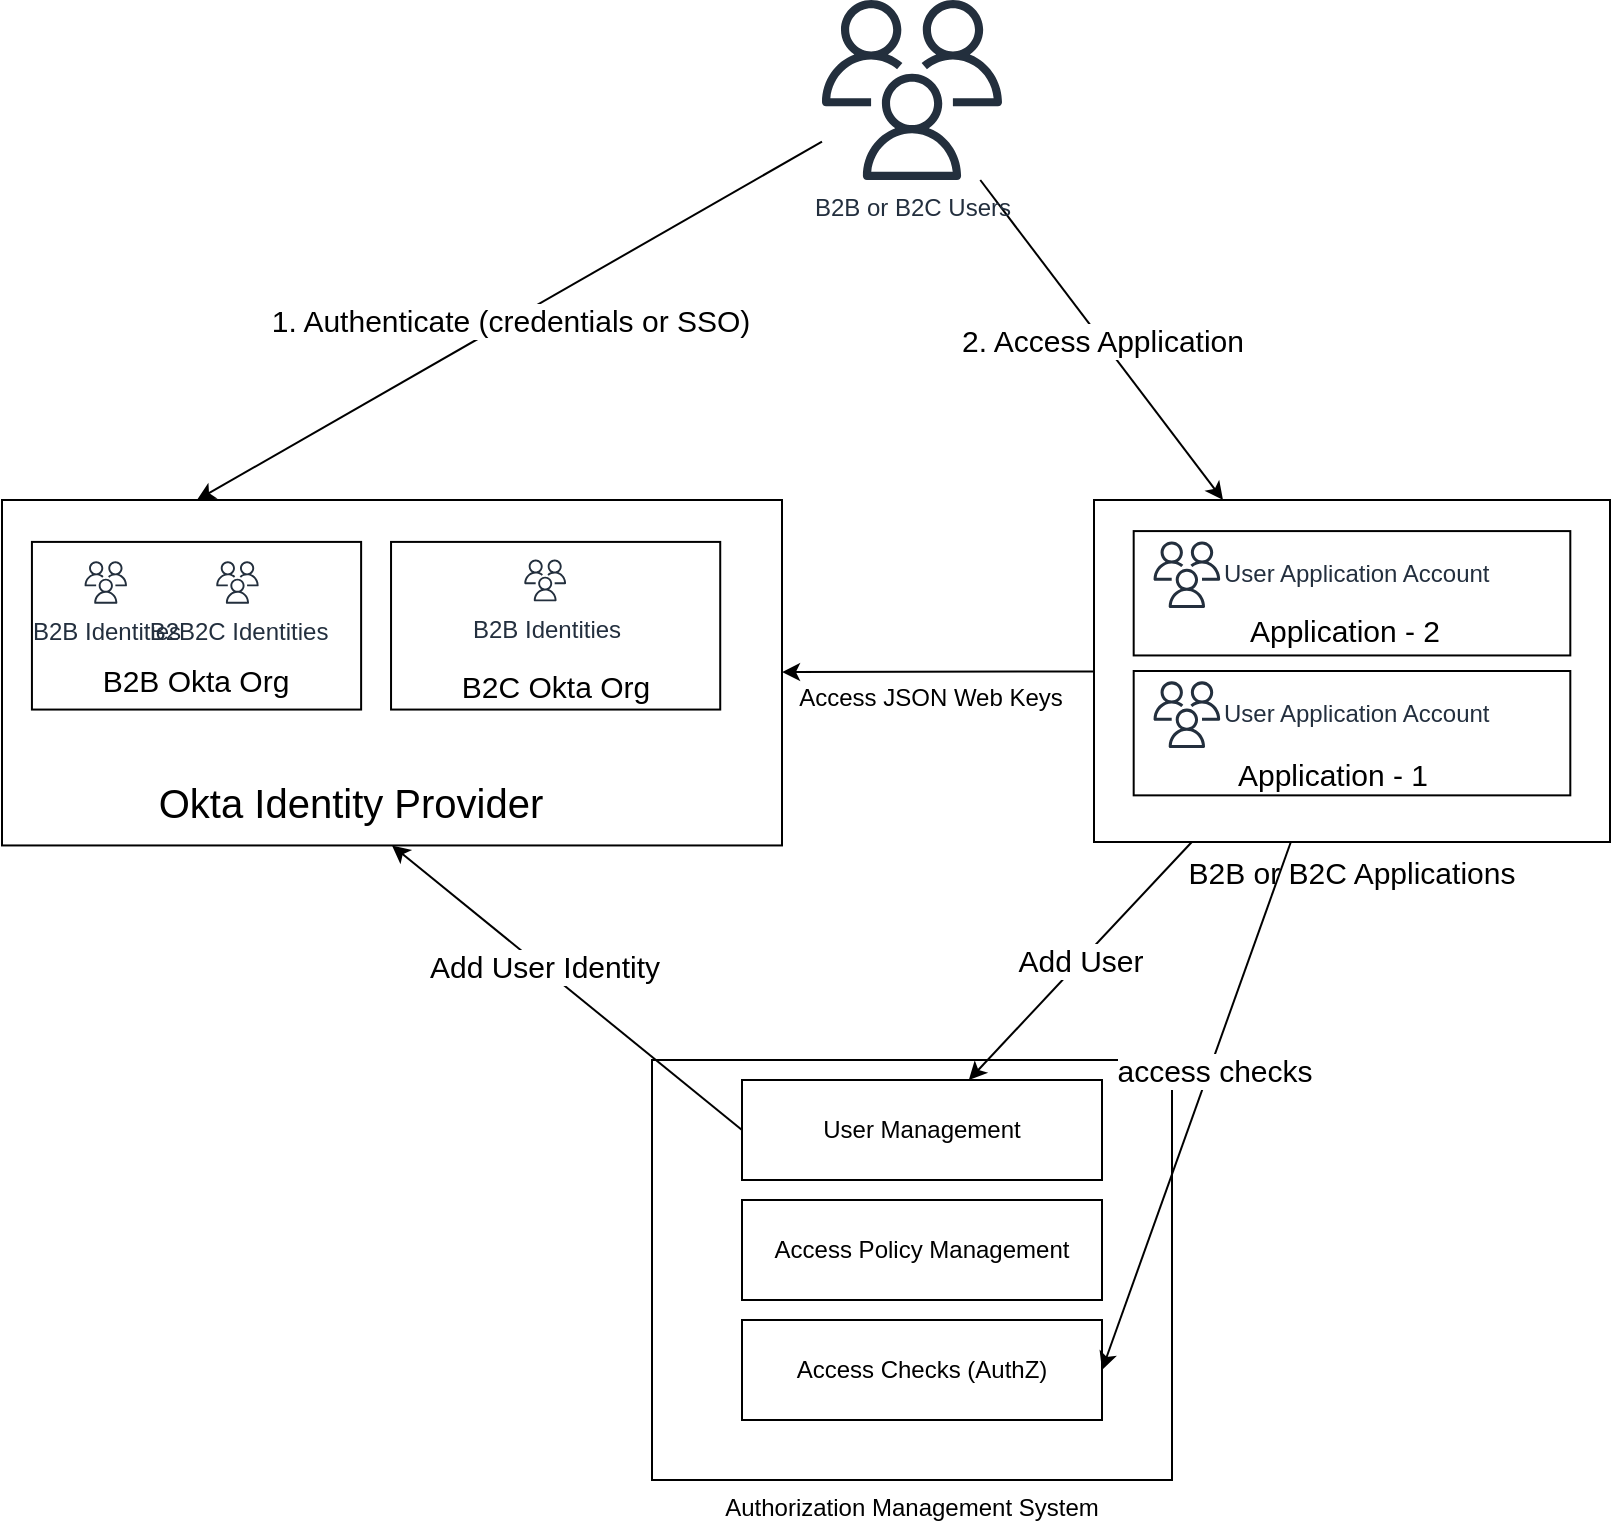 <mxfile version="17.1.3" type="github"><diagram id="BS_AunBwUl3tJXPD3Mcs" name="Page-1"><mxGraphModel dx="2912" dy="1056" grid="1" gridSize="10" guides="1" tooltips="1" connect="1" arrows="1" fold="1" page="1" pageScale="1" pageWidth="850" pageHeight="1100" math="0" shadow="0"><root><mxCell id="0"/><mxCell id="1" parent="0"/><mxCell id="wGYtfCgb7JHefzf2lczv-38" value="2. Access Application" style="edgeStyle=none;rounded=0;orthogonalLoop=1;jettySize=auto;html=1;fontSize=15;entryX=0.25;entryY=0;entryDx=0;entryDy=0;" edge="1" parent="1" source="wGYtfCgb7JHefzf2lczv-24" target="wGYtfCgb7JHefzf2lczv-43"><mxGeometry relative="1" as="geometry"><mxPoint x="30" y="140" as="targetPoint"/></mxGeometry></mxCell><mxCell id="wGYtfCgb7JHefzf2lczv-24" value="B2B or B2C Users" style="sketch=0;outlineConnect=0;fontColor=#232F3E;gradientColor=none;fillColor=#232F3D;strokeColor=none;dashed=0;verticalLabelPosition=bottom;verticalAlign=top;align=center;html=1;fontSize=12;fontStyle=0;aspect=fixed;pointerEvents=1;shape=mxgraph.aws4.users;" vertex="1" parent="1"><mxGeometry x="160" y="20" width="90" height="90" as="geometry"/></mxCell><mxCell id="wGYtfCgb7JHefzf2lczv-55" value="" style="group" vertex="1" connectable="0" parent="1"><mxGeometry x="-250" y="270" width="390" height="190" as="geometry"/></mxCell><mxCell id="wGYtfCgb7JHefzf2lczv-9" value="" style="rounded=0;whiteSpace=wrap;html=1;" vertex="1" parent="wGYtfCgb7JHefzf2lczv-55"><mxGeometry width="390" height="172.727" as="geometry"/></mxCell><mxCell id="wGYtfCgb7JHefzf2lczv-45" value="" style="group" vertex="1" connectable="0" parent="wGYtfCgb7JHefzf2lczv-55"><mxGeometry x="14.963" y="20.956" width="164.596" height="83.824" as="geometry"/></mxCell><mxCell id="wGYtfCgb7JHefzf2lczv-13" value="" style="rounded=0;whiteSpace=wrap;html=1;fontSize=32;labelPosition=center;verticalLabelPosition=bottom;align=center;verticalAlign=top;" vertex="1" parent="wGYtfCgb7JHefzf2lczv-45"><mxGeometry width="164.596" height="83.824" as="geometry"/></mxCell><mxCell id="wGYtfCgb7JHefzf2lczv-19" value="" style="group" vertex="1" connectable="0" parent="wGYtfCgb7JHefzf2lczv-45"><mxGeometry x="13.168" y="5.294" width="138.261" height="75" as="geometry"/></mxCell><mxCell id="wGYtfCgb7JHefzf2lczv-44" value="" style="group" vertex="1" connectable="0" parent="wGYtfCgb7JHefzf2lczv-19"><mxGeometry width="138.261" height="75" as="geometry"/></mxCell><mxCell id="wGYtfCgb7JHefzf2lczv-1" value="B2B Identities" style="sketch=0;outlineConnect=0;fontColor=#232F3E;gradientColor=none;fillColor=#232F3D;strokeColor=none;dashed=0;verticalLabelPosition=bottom;verticalAlign=top;align=center;html=1;fontSize=12;fontStyle=0;aspect=fixed;pointerEvents=1;shape=mxgraph.aws4.users;" vertex="1" parent="wGYtfCgb7JHefzf2lczv-44"><mxGeometry x="13.168" y="4.412" width="21.176" height="21.176" as="geometry"/></mxCell><mxCell id="wGYtfCgb7JHefzf2lczv-2" value="B2B2C Identities" style="sketch=0;outlineConnect=0;fontColor=#232F3E;gradientColor=none;fillColor=#232F3D;strokeColor=none;dashed=0;verticalLabelPosition=bottom;verticalAlign=top;align=center;html=1;fontSize=12;fontStyle=0;aspect=fixed;pointerEvents=1;shape=mxgraph.aws4.users;" vertex="1" parent="wGYtfCgb7JHefzf2lczv-44"><mxGeometry x="79.006" y="4.412" width="21.176" height="21.176" as="geometry"/></mxCell><mxCell id="wGYtfCgb7JHefzf2lczv-18" value="&lt;font style=&quot;font-size: 15px;&quot;&gt;B2B Okta Org&lt;/font&gt;" style="text;html=1;strokeColor=none;fillColor=none;align=center;verticalAlign=middle;whiteSpace=wrap;rounded=0;fontSize=15;" vertex="1" parent="wGYtfCgb7JHefzf2lczv-44"><mxGeometry x="13.168" y="57.353" width="111.925" height="13.235" as="geometry"/></mxCell><mxCell id="wGYtfCgb7JHefzf2lczv-8" value="" style="shape=image;html=1;verticalAlign=top;verticalLabelPosition=bottom;labelBackgroundColor=#ffffff;imageAspect=0;aspect=fixed;image=https://cdn1.iconfinder.com/data/icons/unicons-line-vol-5/24/okta-128.png" vertex="1" parent="wGYtfCgb7JHefzf2lczv-55"><mxGeometry x="7.48" y="124.338" width="52.529" height="52.529" as="geometry"/></mxCell><mxCell id="wGYtfCgb7JHefzf2lczv-10" value="Okta Identity Provider" style="text;html=1;strokeColor=none;fillColor=none;align=center;verticalAlign=middle;whiteSpace=wrap;rounded=0;fontSize=20;" vertex="1" parent="wGYtfCgb7JHefzf2lczv-55"><mxGeometry x="58.5" y="140.125" width="233.444" height="20.952" as="geometry"/></mxCell><mxCell id="wGYtfCgb7JHefzf2lczv-46" value="" style="group" vertex="1" connectable="0" parent="wGYtfCgb7JHefzf2lczv-55"><mxGeometry x="194.522" y="20.956" width="164.596" height="83.824" as="geometry"/></mxCell><mxCell id="wGYtfCgb7JHefzf2lczv-54" value="" style="group" vertex="1" connectable="0" parent="wGYtfCgb7JHefzf2lczv-46"><mxGeometry width="164.596" height="83.824" as="geometry"/></mxCell><mxCell id="wGYtfCgb7JHefzf2lczv-47" value="" style="rounded=0;whiteSpace=wrap;html=1;fontSize=32;labelPosition=center;verticalLabelPosition=bottom;align=center;verticalAlign=top;" vertex="1" parent="wGYtfCgb7JHefzf2lczv-54"><mxGeometry width="164.596" height="83.824" as="geometry"/></mxCell><mxCell id="wGYtfCgb7JHefzf2lczv-53" value="" style="group" vertex="1" connectable="0" parent="wGYtfCgb7JHefzf2lczv-54"><mxGeometry x="26.335" y="8.822" width="111.925" height="66.18" as="geometry"/></mxCell><mxCell id="wGYtfCgb7JHefzf2lczv-50" value="B2B Identities" style="sketch=0;outlineConnect=0;fontColor=#232F3E;gradientColor=none;fillColor=#232F3D;strokeColor=none;dashed=0;verticalLabelPosition=bottom;verticalAlign=top;align=center;html=1;fontSize=12;fontStyle=0;aspect=fixed;pointerEvents=1;shape=mxgraph.aws4.users;" vertex="1" parent="wGYtfCgb7JHefzf2lczv-53"><mxGeometry x="40.289" width="20.883" height="20.883" as="geometry"/></mxCell><mxCell id="wGYtfCgb7JHefzf2lczv-52" value="&lt;font style=&quot;font-size: 15px&quot;&gt;B2C Okta Org&lt;/font&gt;" style="text;html=1;strokeColor=none;fillColor=none;align=center;verticalAlign=middle;whiteSpace=wrap;rounded=0;fontSize=25;" vertex="1" parent="wGYtfCgb7JHefzf2lczv-53"><mxGeometry y="52.944" width="111.925" height="13.235" as="geometry"/></mxCell><mxCell id="wGYtfCgb7JHefzf2lczv-28" value="1. Authenticate (credentials or SSO)" style="rounded=0;orthogonalLoop=1;jettySize=auto;html=1;entryX=0.25;entryY=0;entryDx=0;entryDy=0;fontSize=15;" edge="1" parent="1" source="wGYtfCgb7JHefzf2lczv-24" target="wGYtfCgb7JHefzf2lczv-9"><mxGeometry relative="1" as="geometry"><mxPoint x="495" y="290" as="targetPoint"/></mxGeometry></mxCell><mxCell id="wGYtfCgb7JHefzf2lczv-56" value="" style="group" vertex="1" connectable="0" parent="1"><mxGeometry x="296" y="270" width="258" height="171" as="geometry"/></mxCell><mxCell id="wGYtfCgb7JHefzf2lczv-63" value="" style="group" vertex="1" connectable="0" parent="wGYtfCgb7JHefzf2lczv-56"><mxGeometry width="258" height="171" as="geometry"/></mxCell><mxCell id="wGYtfCgb7JHefzf2lczv-43" value="B2B or B2C Applications" style="rounded=0;whiteSpace=wrap;html=1;fontSize=15;labelPosition=center;verticalLabelPosition=bottom;align=center;verticalAlign=top;" vertex="1" parent="wGYtfCgb7JHefzf2lczv-63"><mxGeometry width="258" height="171" as="geometry"/></mxCell><mxCell id="wGYtfCgb7JHefzf2lczv-34" value="" style="group" vertex="1" connectable="0" parent="wGYtfCgb7JHefzf2lczv-63"><mxGeometry x="19.846" y="85.5" width="218.308" height="62.182" as="geometry"/></mxCell><mxCell id="wGYtfCgb7JHefzf2lczv-35" value="" style="rounded=0;whiteSpace=wrap;html=1;fontSize=15;" vertex="1" parent="wGYtfCgb7JHefzf2lczv-34"><mxGeometry width="218.308" height="62.182" as="geometry"/></mxCell><mxCell id="wGYtfCgb7JHefzf2lczv-36" value="Application - 1" style="text;html=1;strokeColor=none;fillColor=none;align=center;verticalAlign=middle;whiteSpace=wrap;rounded=0;fontSize=15;" vertex="1" parent="wGYtfCgb7JHefzf2lczv-34"><mxGeometry x="37.187" y="45.818" width="124.747" height="10.364" as="geometry"/></mxCell><mxCell id="wGYtfCgb7JHefzf2lczv-37" value="User Application Account" style="sketch=0;outlineConnect=0;fontColor=#232F3E;gradientColor=none;fillColor=#232F3D;strokeColor=none;dashed=0;verticalLabelPosition=middle;verticalAlign=middle;align=left;html=1;fontSize=12;fontStyle=0;aspect=fixed;pointerEvents=1;shape=mxgraph.aws4.users;labelPosition=right;" vertex="1" parent="wGYtfCgb7JHefzf2lczv-34"><mxGeometry x="9.923" y="5.184" width="33.314" height="33.314" as="geometry"/></mxCell><mxCell id="wGYtfCgb7JHefzf2lczv-39" value="" style="group" vertex="1" connectable="0" parent="wGYtfCgb7JHefzf2lczv-63"><mxGeometry x="19.846" y="15.545" width="218.308" height="62.182" as="geometry"/></mxCell><mxCell id="wGYtfCgb7JHefzf2lczv-40" value="" style="rounded=0;whiteSpace=wrap;html=1;fontSize=15;" vertex="1" parent="wGYtfCgb7JHefzf2lczv-39"><mxGeometry width="218.308" height="62.182" as="geometry"/></mxCell><mxCell id="wGYtfCgb7JHefzf2lczv-41" value="Application - 2" style="text;html=1;strokeColor=none;fillColor=none;align=center;verticalAlign=middle;whiteSpace=wrap;rounded=0;fontSize=15;" vertex="1" parent="wGYtfCgb7JHefzf2lczv-39"><mxGeometry x="43.237" y="44.498" width="124.747" height="10.364" as="geometry"/></mxCell><mxCell id="wGYtfCgb7JHefzf2lczv-42" value="User Application Account" style="sketch=0;outlineConnect=0;fontColor=#232F3E;gradientColor=none;fillColor=#232F3D;strokeColor=none;dashed=0;verticalLabelPosition=middle;verticalAlign=middle;align=left;html=1;fontSize=12;fontStyle=0;aspect=fixed;pointerEvents=1;shape=mxgraph.aws4.users;labelPosition=right;" vertex="1" parent="wGYtfCgb7JHefzf2lczv-39"><mxGeometry x="9.923" y="5.184" width="33.314" height="33.314" as="geometry"/></mxCell><mxCell id="wGYtfCgb7JHefzf2lczv-57" style="edgeStyle=none;rounded=0;orthogonalLoop=1;jettySize=auto;html=1;fontSize=20;" edge="1" parent="1" source="wGYtfCgb7JHefzf2lczv-43" target="wGYtfCgb7JHefzf2lczv-9"><mxGeometry relative="1" as="geometry"/></mxCell><mxCell id="wGYtfCgb7JHefzf2lczv-58" value="Access JSON Web Keys" style="edgeLabel;html=1;align=center;verticalAlign=middle;resizable=0;points=[];fontSize=12;" vertex="1" connectable="0" parent="wGYtfCgb7JHefzf2lczv-57"><mxGeometry x="-0.099" y="-4" relative="1" as="geometry"><mxPoint x="-12" y="17" as="offset"/></mxGeometry></mxCell><mxCell id="wGYtfCgb7JHefzf2lczv-59" value="Authorization Management System " style="rounded=0;whiteSpace=wrap;html=1;fontSize=12;labelPosition=center;verticalLabelPosition=bottom;align=center;verticalAlign=top;" vertex="1" parent="1"><mxGeometry x="75" y="550" width="260" height="210" as="geometry"/></mxCell><mxCell id="wGYtfCgb7JHefzf2lczv-64" value="" style="group" vertex="1" connectable="0" parent="1"><mxGeometry x="120" y="560" width="180" height="170" as="geometry"/></mxCell><mxCell id="wGYtfCgb7JHefzf2lczv-60" value="User Management" style="rounded=0;whiteSpace=wrap;html=1;fontSize=12;" vertex="1" parent="wGYtfCgb7JHefzf2lczv-64"><mxGeometry width="180" height="50" as="geometry"/></mxCell><mxCell id="wGYtfCgb7JHefzf2lczv-61" value="Access Policy Management" style="rounded=0;whiteSpace=wrap;html=1;fontSize=12;" vertex="1" parent="wGYtfCgb7JHefzf2lczv-64"><mxGeometry y="60" width="180" height="50" as="geometry"/></mxCell><mxCell id="wGYtfCgb7JHefzf2lczv-62" value="Access Checks (AuthZ)" style="rounded=0;whiteSpace=wrap;html=1;fontSize=12;" vertex="1" parent="wGYtfCgb7JHefzf2lczv-64"><mxGeometry y="120" width="180" height="50" as="geometry"/></mxCell><mxCell id="wGYtfCgb7JHefzf2lczv-65" value="Add User" style="edgeStyle=none;rounded=0;orthogonalLoop=1;jettySize=auto;html=1;fontSize=15;" edge="1" parent="1" source="wGYtfCgb7JHefzf2lczv-43" target="wGYtfCgb7JHefzf2lczv-60"><mxGeometry relative="1" as="geometry"/></mxCell><mxCell id="wGYtfCgb7JHefzf2lczv-66" style="edgeStyle=none;rounded=0;orthogonalLoop=1;jettySize=auto;html=1;entryX=1;entryY=0.5;entryDx=0;entryDy=0;fontSize=15;" edge="1" parent="1" source="wGYtfCgb7JHefzf2lczv-43" target="wGYtfCgb7JHefzf2lczv-62"><mxGeometry relative="1" as="geometry"/></mxCell><mxCell id="wGYtfCgb7JHefzf2lczv-67" value="access checks" style="edgeLabel;html=1;align=center;verticalAlign=middle;resizable=0;points=[];fontSize=15;" vertex="1" connectable="0" parent="wGYtfCgb7JHefzf2lczv-66"><mxGeometry x="-0.142" y="2" relative="1" as="geometry"><mxPoint as="offset"/></mxGeometry></mxCell><mxCell id="wGYtfCgb7JHefzf2lczv-68" style="edgeStyle=none;rounded=0;orthogonalLoop=1;jettySize=auto;html=1;exitX=0;exitY=0.5;exitDx=0;exitDy=0;entryX=0.5;entryY=1;entryDx=0;entryDy=0;fontSize=15;" edge="1" parent="1" source="wGYtfCgb7JHefzf2lczv-60" target="wGYtfCgb7JHefzf2lczv-9"><mxGeometry relative="1" as="geometry"/></mxCell><mxCell id="wGYtfCgb7JHefzf2lczv-69" value="Add User Identity" style="edgeLabel;html=1;align=center;verticalAlign=middle;resizable=0;points=[];fontSize=15;" vertex="1" connectable="0" parent="wGYtfCgb7JHefzf2lczv-68"><mxGeometry x="0.14" y="-1" relative="1" as="geometry"><mxPoint as="offset"/></mxGeometry></mxCell></root></mxGraphModel></diagram></mxfile>